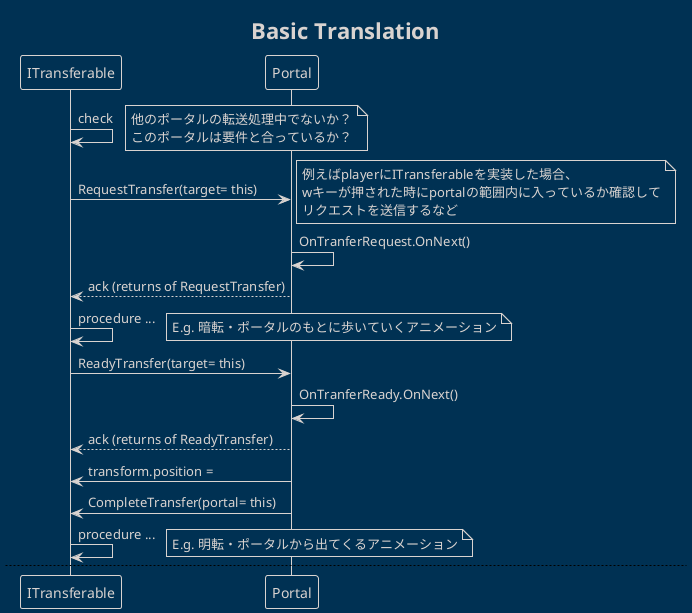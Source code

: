 @startuml Gimmick - Portal (sequence diagram)
!theme blueprint

Title Basic Translation

ITransferable -> ITransferable : check
note right
他のポータルの転送処理中でないか？
このポータルは要件と合っているか？
end note

ITransferable -> Portal : RequestTransfer(target= this)
note right
例えばplayerにITransferableを実装した場合、
wキーが押された時にportalの範囲内に入っているか確認して
リクエストを送信するなど
end note

Portal -> Portal : OnTranferRequest.OnNext()

Portal --> ITransferable : ack (returns of RequestTransfer)

ITransferable -> ITransferable : procedure ...
note right
E.g. 暗転・ポータルのもとに歩いていくアニメーション
end note

ITransferable -> Portal : ReadyTransfer(target= this)

Portal -> Portal : OnTranferReady.OnNext()

Portal --> ITransferable : ack (returns of ReadyTransfer)

Portal -> ITransferable : transform.position =

Portal -> ITransferable : CompleteTransfer(portal= this)
ITransferable -> ITransferable : procedure ...
note right
E.g. 明転・ポータルから出てくるアニメーション
end note

newpage Within-Range Notification

Portal -> ITransferable : OnPortalEnter(portal= this)
Portal -> ITransferable : OnPortalExit(portal= this)

@enduml